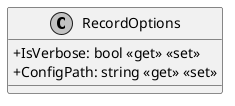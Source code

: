 @startuml
skinparam monochrome true
skinparam classAttributeIconSize 0

!startsub default
class RecordOptions {
    + IsVerbose: bool <<get>> <<set>>
    + ConfigPath: string <<get>> <<set>>
}
!endsub

@enduml